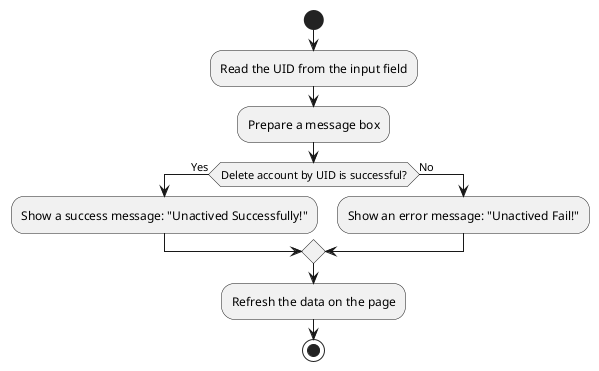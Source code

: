 @startuml
start
:Read the UID from the input field;
:Prepare a message box;

if (Delete account by UID is successful?) then (Yes)
    :Show a success message: "Unactived Successfully!";
else (No)
    :Show an error message: "Unactived Fail!";
endif

:Refresh the data on the page;
stop
@enduml
